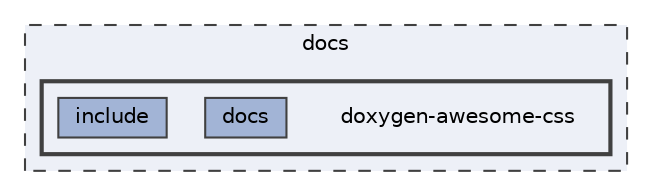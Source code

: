 digraph "docs/doxygen-awesome-css"
{
 // LATEX_PDF_SIZE
  bgcolor="transparent";
  edge [fontname=Helvetica,fontsize=10,labelfontname=Helvetica,labelfontsize=10];
  node [fontname=Helvetica,fontsize=10,shape=box,height=0.2,width=0.4];
  compound=true
  subgraph clusterdir_49e56c817e5e54854c35e136979f97ca {
    graph [ bgcolor="#edf0f7", pencolor="grey25", label="docs", fontname=Helvetica,fontsize=10 style="filled,dashed", URL="dir_49e56c817e5e54854c35e136979f97ca.html",tooltip=""]
  subgraph clusterdir_579a08ffa433cf72926b9ba241bb5af1 {
    graph [ bgcolor="#edf0f7", pencolor="grey25", label="", fontname=Helvetica,fontsize=10 style="filled,bold", URL="dir_579a08ffa433cf72926b9ba241bb5af1.html",tooltip=""]
    dir_579a08ffa433cf72926b9ba241bb5af1 [shape=plaintext, label="doxygen-awesome-css"];
  dir_1b4721e41328fb3a3244746fb5e7b4a8 [label="docs", fillcolor="#a2b4d6", color="grey25", style="filled", URL="dir_1b4721e41328fb3a3244746fb5e7b4a8.html",tooltip=""];
  dir_e19934f565d90525a71f80e0ff462a07 [label="include", fillcolor="#a2b4d6", color="grey25", style="filled", URL="dir_e19934f565d90525a71f80e0ff462a07.html",tooltip=""];
  }
  }
}
